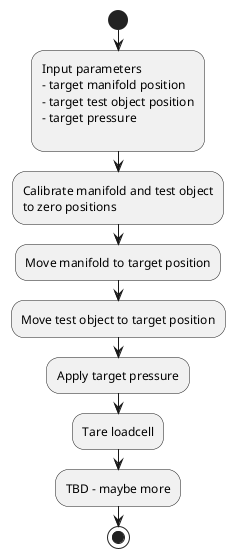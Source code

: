@startuml Main_grab_test_calibrate_procedure

start

:Input parameters
- target manifold position
- target test object position
- target pressure 
;

:Calibrate manifold and test object
to zero positions;

:Move manifold to target position;
:Move test object to target position;
:Apply target pressure;
:Tare loadcell;

:TBD - maybe more;

stop

@end uml